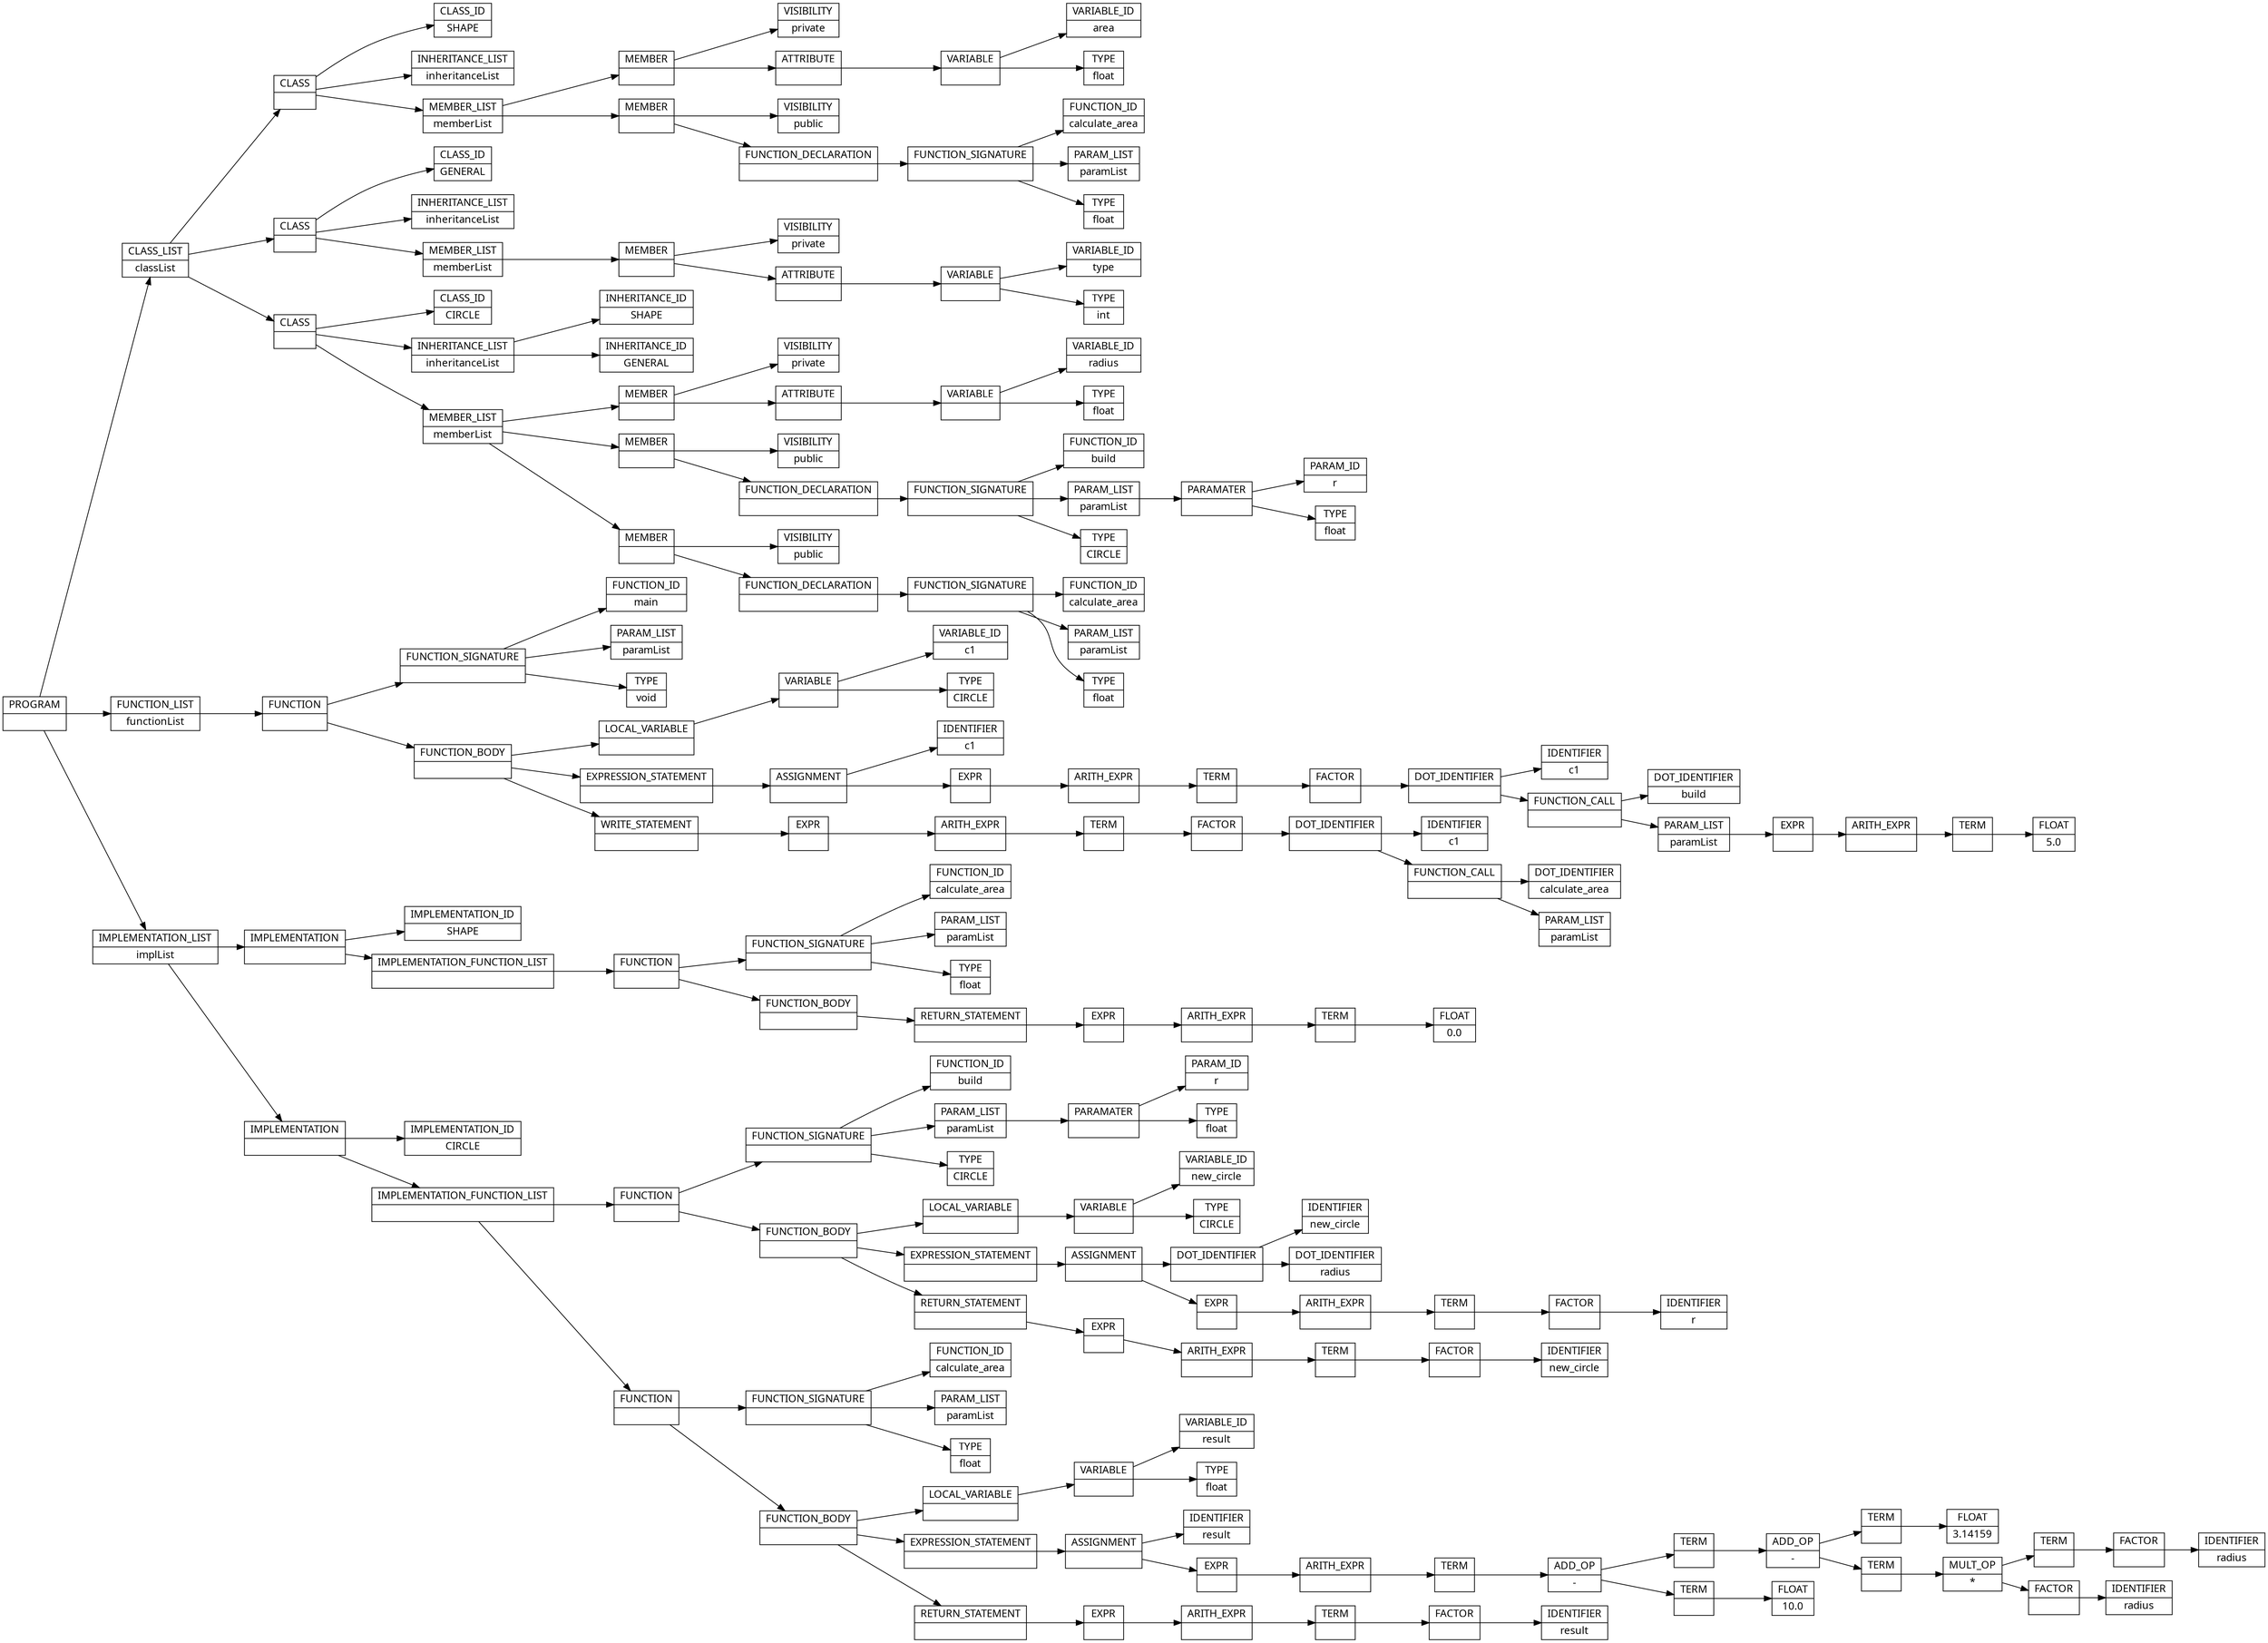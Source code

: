 digraph AST {
  node [shape=record];
    node [fontname=Sans];charset="UTF-8" splines=true splines=spline rankdir =LR
  node3 [label="PROGRAM |  "];
  node2 [label="CLASS_LIST | classList "];
  node20 [label="CLASS |  "];
  node4 [label="CLASS_ID | SHAPE "];
  node5 [label="INHERITANCE_LIST | inheritanceList "];
  node6 [label="MEMBER_LIST | memberList "];
  node12 [label="MEMBER |  "];
  node7 [label="VISIBILITY | private "];
  node11 [label="ATTRIBUTE |  "];
  node10 [label="VARIABLE |  "];
  node8 [label="VARIABLE_ID | area "];
  node9 [label="TYPE | float "];
  node19 [label="MEMBER |  "];
  node13 [label="VISIBILITY | public "];
  node18 [label="FUNCTION_DECLARATION |  "];
  node17 [label="FUNCTION_SIGNATURE |  "];
  node14 [label="FUNCTION_ID | calculate_area "];
  node15 [label="PARAM_LIST | paramList "];
  node16 [label="TYPE | float "];
  node30 [label="CLASS |  "];
  node21 [label="CLASS_ID | GENERAL "];
  node22 [label="INHERITANCE_LIST | inheritanceList "];
  node23 [label="MEMBER_LIST | memberList "];
  node29 [label="MEMBER |  "];
  node24 [label="VISIBILITY | private "];
  node28 [label="ATTRIBUTE |  "];
  node27 [label="VARIABLE |  "];
  node25 [label="VARIABLE_ID | type "];
  node26 [label="TYPE | int "];
  node59 [label="CLASS |  "];
  node31 [label="CLASS_ID | CIRCLE "];
  node32 [label="INHERITANCE_LIST | inheritanceList "];
  node33 [label="INHERITANCE_ID | SHAPE "];
  node34 [label="INHERITANCE_ID | GENERAL "];
  node35 [label="MEMBER_LIST | memberList "];
  node41 [label="MEMBER |  "];
  node36 [label="VISIBILITY | private "];
  node40 [label="ATTRIBUTE |  "];
  node39 [label="VARIABLE |  "];
  node37 [label="VARIABLE_ID | radius "];
  node38 [label="TYPE | float "];
  node51 [label="MEMBER |  "];
  node42 [label="VISIBILITY | public "];
  node50 [label="FUNCTION_DECLARATION |  "];
  node49 [label="FUNCTION_SIGNATURE |  "];
  node43 [label="FUNCTION_ID | build "];
  node44 [label="PARAM_LIST | paramList "];
  node47 [label="PARAMATER |  "];
  node45 [label="PARAM_ID | r "];
  node46 [label="TYPE | float "];
  node48 [label="TYPE | CIRCLE "];
  node58 [label="MEMBER |  "];
  node52 [label="VISIBILITY | public "];
  node57 [label="FUNCTION_DECLARATION |  "];
  node56 [label="FUNCTION_SIGNATURE |  "];
  node53 [label="FUNCTION_ID | calculate_area "];
  node54 [label="PARAM_LIST | paramList "];
  node55 [label="TYPE | float "];
  node1 [label="FUNCTION_LIST | functionList "];
  node180 [label="FUNCTION |  "];
  node147 [label="FUNCTION_SIGNATURE |  "];
  node144 [label="FUNCTION_ID | main "];
  node145 [label="PARAM_LIST | paramList "];
  node146 [label="TYPE | void "];
  node148 [label="FUNCTION_BODY |  "];
  node152 [label="LOCAL_VARIABLE |  "];
  node151 [label="VARIABLE |  "];
  node149 [label="VARIABLE_ID | c1 "];
  node150 [label="TYPE | CIRCLE "];
  node169 [label="EXPRESSION_STATEMENT |  "];
  node168 [label="ASSIGNMENT |  "];
  node153 [label="IDENTIFIER | c1 "];
  node167 [label="EXPR |  "];
  node166 [label="ARITH_EXPR |  "];
  node165 [label="TERM |  "];
  node164 [label="FACTOR |  "];
  node163 [label="DOT_IDENTIFIER |  "];
  node155 [label="IDENTIFIER | c1 "];
  node162 [label="FUNCTION_CALL |  "];
  node156 [label="DOT_IDENTIFIER | build "];
  node157 [label="PARAM_LIST | paramList "];
  node161 [label="EXPR |  "];
  node160 [label="ARITH_EXPR |  "];
  node159 [label="TERM |  "];
  node158 [label="FLOAT | 5.0 "];
  node179 [label="WRITE_STATEMENT |  "];
  node178 [label="EXPR |  "];
  node177 [label="ARITH_EXPR |  "];
  node176 [label="TERM |  "];
  node175 [label="FACTOR |  "];
  node174 [label="DOT_IDENTIFIER |  "];
  node170 [label="IDENTIFIER | c1 "];
  node173 [label="FUNCTION_CALL |  "];
  node171 [label="DOT_IDENTIFIER | calculate_area "];
  node172 [label="PARAM_LIST | paramList "];
  node0 [label="IMPLEMENTATION_LIST | implList "];
  node73 [label="IMPLEMENTATION |  "];
  node60 [label="IMPLEMENTATION_ID | SHAPE "];
  node61 [label="IMPLEMENTATION_FUNCTION_LIST |  "];
  node72 [label="FUNCTION |  "];
  node65 [label="FUNCTION_SIGNATURE |  "];
  node62 [label="FUNCTION_ID | calculate_area "];
  node63 [label="PARAM_LIST | paramList "];
  node64 [label="TYPE | float "];
  node66 [label="FUNCTION_BODY |  "];
  node71 [label="RETURN_STATEMENT |  "];
  node70 [label="EXPR |  "];
  node69 [label="ARITH_EXPR |  "];
  node68 [label="TERM |  "];
  node67 [label="FLOAT | 0.0 "];
  node143 [label="IMPLEMENTATION |  "];
  node74 [label="IMPLEMENTATION_ID | CIRCLE "];
  node75 [label="IMPLEMENTATION_FUNCTION_LIST |  "];
  node105 [label="FUNCTION |  "];
  node82 [label="FUNCTION_SIGNATURE |  "];
  node76 [label="FUNCTION_ID | build "];
  node77 [label="PARAM_LIST | paramList "];
  node80 [label="PARAMATER |  "];
  node78 [label="PARAM_ID | r "];
  node79 [label="TYPE | float "];
  node81 [label="TYPE | CIRCLE "];
  node83 [label="FUNCTION_BODY |  "];
  node87 [label="LOCAL_VARIABLE |  "];
  node86 [label="VARIABLE |  "];
  node84 [label="VARIABLE_ID | new_circle "];
  node85 [label="TYPE | CIRCLE "];
  node98 [label="EXPRESSION_STATEMENT |  "];
  node97 [label="ASSIGNMENT |  "];
  node90 [label="DOT_IDENTIFIER |  "];
  node88 [label="IDENTIFIER | new_circle "];
  node89 [label="DOT_IDENTIFIER | radius "];
  node96 [label="EXPR |  "];
  node95 [label="ARITH_EXPR |  "];
  node94 [label="TERM |  "];
  node93 [label="FACTOR |  "];
  node92 [label="IDENTIFIER | r "];
  node104 [label="RETURN_STATEMENT |  "];
  node103 [label="EXPR |  "];
  node102 [label="ARITH_EXPR |  "];
  node101 [label="TERM |  "];
  node100 [label="FACTOR |  "];
  node99 [label="IDENTIFIER | new_circle "];
  node142 [label="FUNCTION |  "];
  node109 [label="FUNCTION_SIGNATURE |  "];
  node106 [label="FUNCTION_ID | calculate_area "];
  node107 [label="PARAM_LIST | paramList "];
  node108 [label="TYPE | float "];
  node110 [label="FUNCTION_BODY |  "];
  node114 [label="LOCAL_VARIABLE |  "];
  node113 [label="VARIABLE |  "];
  node111 [label="VARIABLE_ID | result "];
  node112 [label="TYPE | float "];
  node135 [label="EXPRESSION_STATEMENT |  "];
  node134 [label="ASSIGNMENT |  "];
  node115 [label="IDENTIFIER | result "];
  node133 [label="EXPR |  "];
  node132 [label="ARITH_EXPR |  "];
  node131 [label="TERM |  "];
  node128 [label="ADD_OP | - "];
  node127 [label="TERM |  "];
  node119 [label="ADD_OP | - "];
  node118 [label="TERM |  "];
  node117 [label="FLOAT | 3.14159 "];
  node126 [label="TERM |  "];
  node123 [label="MULT_OP | * "];
  node122 [label="TERM |  "];
  node121 [label="FACTOR |  "];
  node120 [label="IDENTIFIER | radius "];
  node125 [label="FACTOR |  "];
  node124 [label="IDENTIFIER | radius "];
  node130 [label="TERM |  "];
  node129 [label="FLOAT | 10.0 "];
  node141 [label="RETURN_STATEMENT |  "];
  node140 [label="EXPR |  "];
  node139 [label="ARITH_EXPR |  "];
  node138 [label="TERM |  "];
  node137 [label="FACTOR |  "];
  node136 [label="IDENTIFIER | result "];
  node3 -> node2;
  node2 -> node20;
  node20 -> node4;
  node20 -> node5;
  node20 -> node6;
  node6 -> node12;
  node12 -> node7;
  node12 -> node11;
  node11 -> node10;
  node10 -> node8;
  node10 -> node9;
  node6 -> node19;
  node19 -> node13;
  node19 -> node18;
  node18 -> node17;
  node17 -> node14;
  node17 -> node15;
  node17 -> node16;
  node2 -> node30;
  node30 -> node21;
  node30 -> node22;
  node30 -> node23;
  node23 -> node29;
  node29 -> node24;
  node29 -> node28;
  node28 -> node27;
  node27 -> node25;
  node27 -> node26;
  node2 -> node59;
  node59 -> node31;
  node59 -> node32;
  node32 -> node33;
  node32 -> node34;
  node59 -> node35;
  node35 -> node41;
  node41 -> node36;
  node41 -> node40;
  node40 -> node39;
  node39 -> node37;
  node39 -> node38;
  node35 -> node51;
  node51 -> node42;
  node51 -> node50;
  node50 -> node49;
  node49 -> node43;
  node49 -> node44;
  node44 -> node47;
  node47 -> node45;
  node47 -> node46;
  node49 -> node48;
  node35 -> node58;
  node58 -> node52;
  node58 -> node57;
  node57 -> node56;
  node56 -> node53;
  node56 -> node54;
  node56 -> node55;
  node3 -> node1;
  node1 -> node180;
  node180 -> node147;
  node147 -> node144;
  node147 -> node145;
  node147 -> node146;
  node180 -> node148;
  node148 -> node152;
  node152 -> node151;
  node151 -> node149;
  node151 -> node150;
  node148 -> node169;
  node169 -> node168;
  node168 -> node153;
  node168 -> node167;
  node167 -> node166;
  node166 -> node165;
  node165 -> node164;
  node164 -> node163;
  node163 -> node155;
  node163 -> node162;
  node162 -> node156;
  node162 -> node157;
  node157 -> node161;
  node161 -> node160;
  node160 -> node159;
  node159 -> node158;
  node148 -> node179;
  node179 -> node178;
  node178 -> node177;
  node177 -> node176;
  node176 -> node175;
  node175 -> node174;
  node174 -> node170;
  node174 -> node173;
  node173 -> node171;
  node173 -> node172;
  node3 -> node0;
  node0 -> node73;
  node73 -> node60;
  node73 -> node61;
  node61 -> node72;
  node72 -> node65;
  node65 -> node62;
  node65 -> node63;
  node65 -> node64;
  node72 -> node66;
  node66 -> node71;
  node71 -> node70;
  node70 -> node69;
  node69 -> node68;
  node68 -> node67;
  node0 -> node143;
  node143 -> node74;
  node143 -> node75;
  node75 -> node105;
  node105 -> node82;
  node82 -> node76;
  node82 -> node77;
  node77 -> node80;
  node80 -> node78;
  node80 -> node79;
  node82 -> node81;
  node105 -> node83;
  node83 -> node87;
  node87 -> node86;
  node86 -> node84;
  node86 -> node85;
  node83 -> node98;
  node98 -> node97;
  node97 -> node90;
  node90 -> node88;
  node90 -> node89;
  node97 -> node96;
  node96 -> node95;
  node95 -> node94;
  node94 -> node93;
  node93 -> node92;
  node83 -> node104;
  node104 -> node103;
  node103 -> node102;
  node102 -> node101;
  node101 -> node100;
  node100 -> node99;
  node75 -> node142;
  node142 -> node109;
  node109 -> node106;
  node109 -> node107;
  node109 -> node108;
  node142 -> node110;
  node110 -> node114;
  node114 -> node113;
  node113 -> node111;
  node113 -> node112;
  node110 -> node135;
  node135 -> node134;
  node134 -> node115;
  node134 -> node133;
  node133 -> node132;
  node132 -> node131;
  node131 -> node128;
  node128 -> node127;
  node127 -> node119;
  node119 -> node118;
  node118 -> node117;
  node119 -> node126;
  node126 -> node123;
  node123 -> node122;
  node122 -> node121;
  node121 -> node120;
  node123 -> node125;
  node125 -> node124;
  node128 -> node130;
  node130 -> node129;
  node110 -> node141;
  node141 -> node140;
  node140 -> node139;
  node139 -> node138;
  node138 -> node137;
  node137 -> node136;
}
